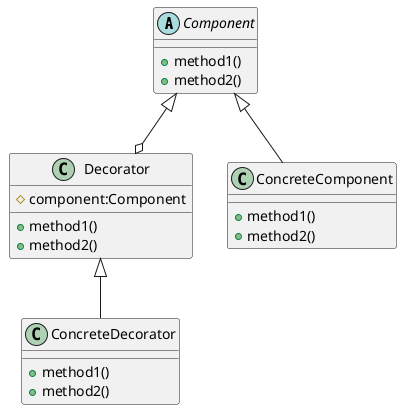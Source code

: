 @startuml

abstract Component
class Decorator
class ConcreteComponent
class ConcreteDecorator

Component <|--o Decorator
Component <|-- ConcreteComponent
Decorator <|-- ConcreteDecorator

Decorator : #component:Component

Component : +method1()
Component : +method2()
Decorator : +method1()
Decorator : +method2()
ConcreteComponent : +method1()
ConcreteComponent : +method2()
ConcreteDecorator : +method1()
ConcreteDecorator : +method2()


@enduml